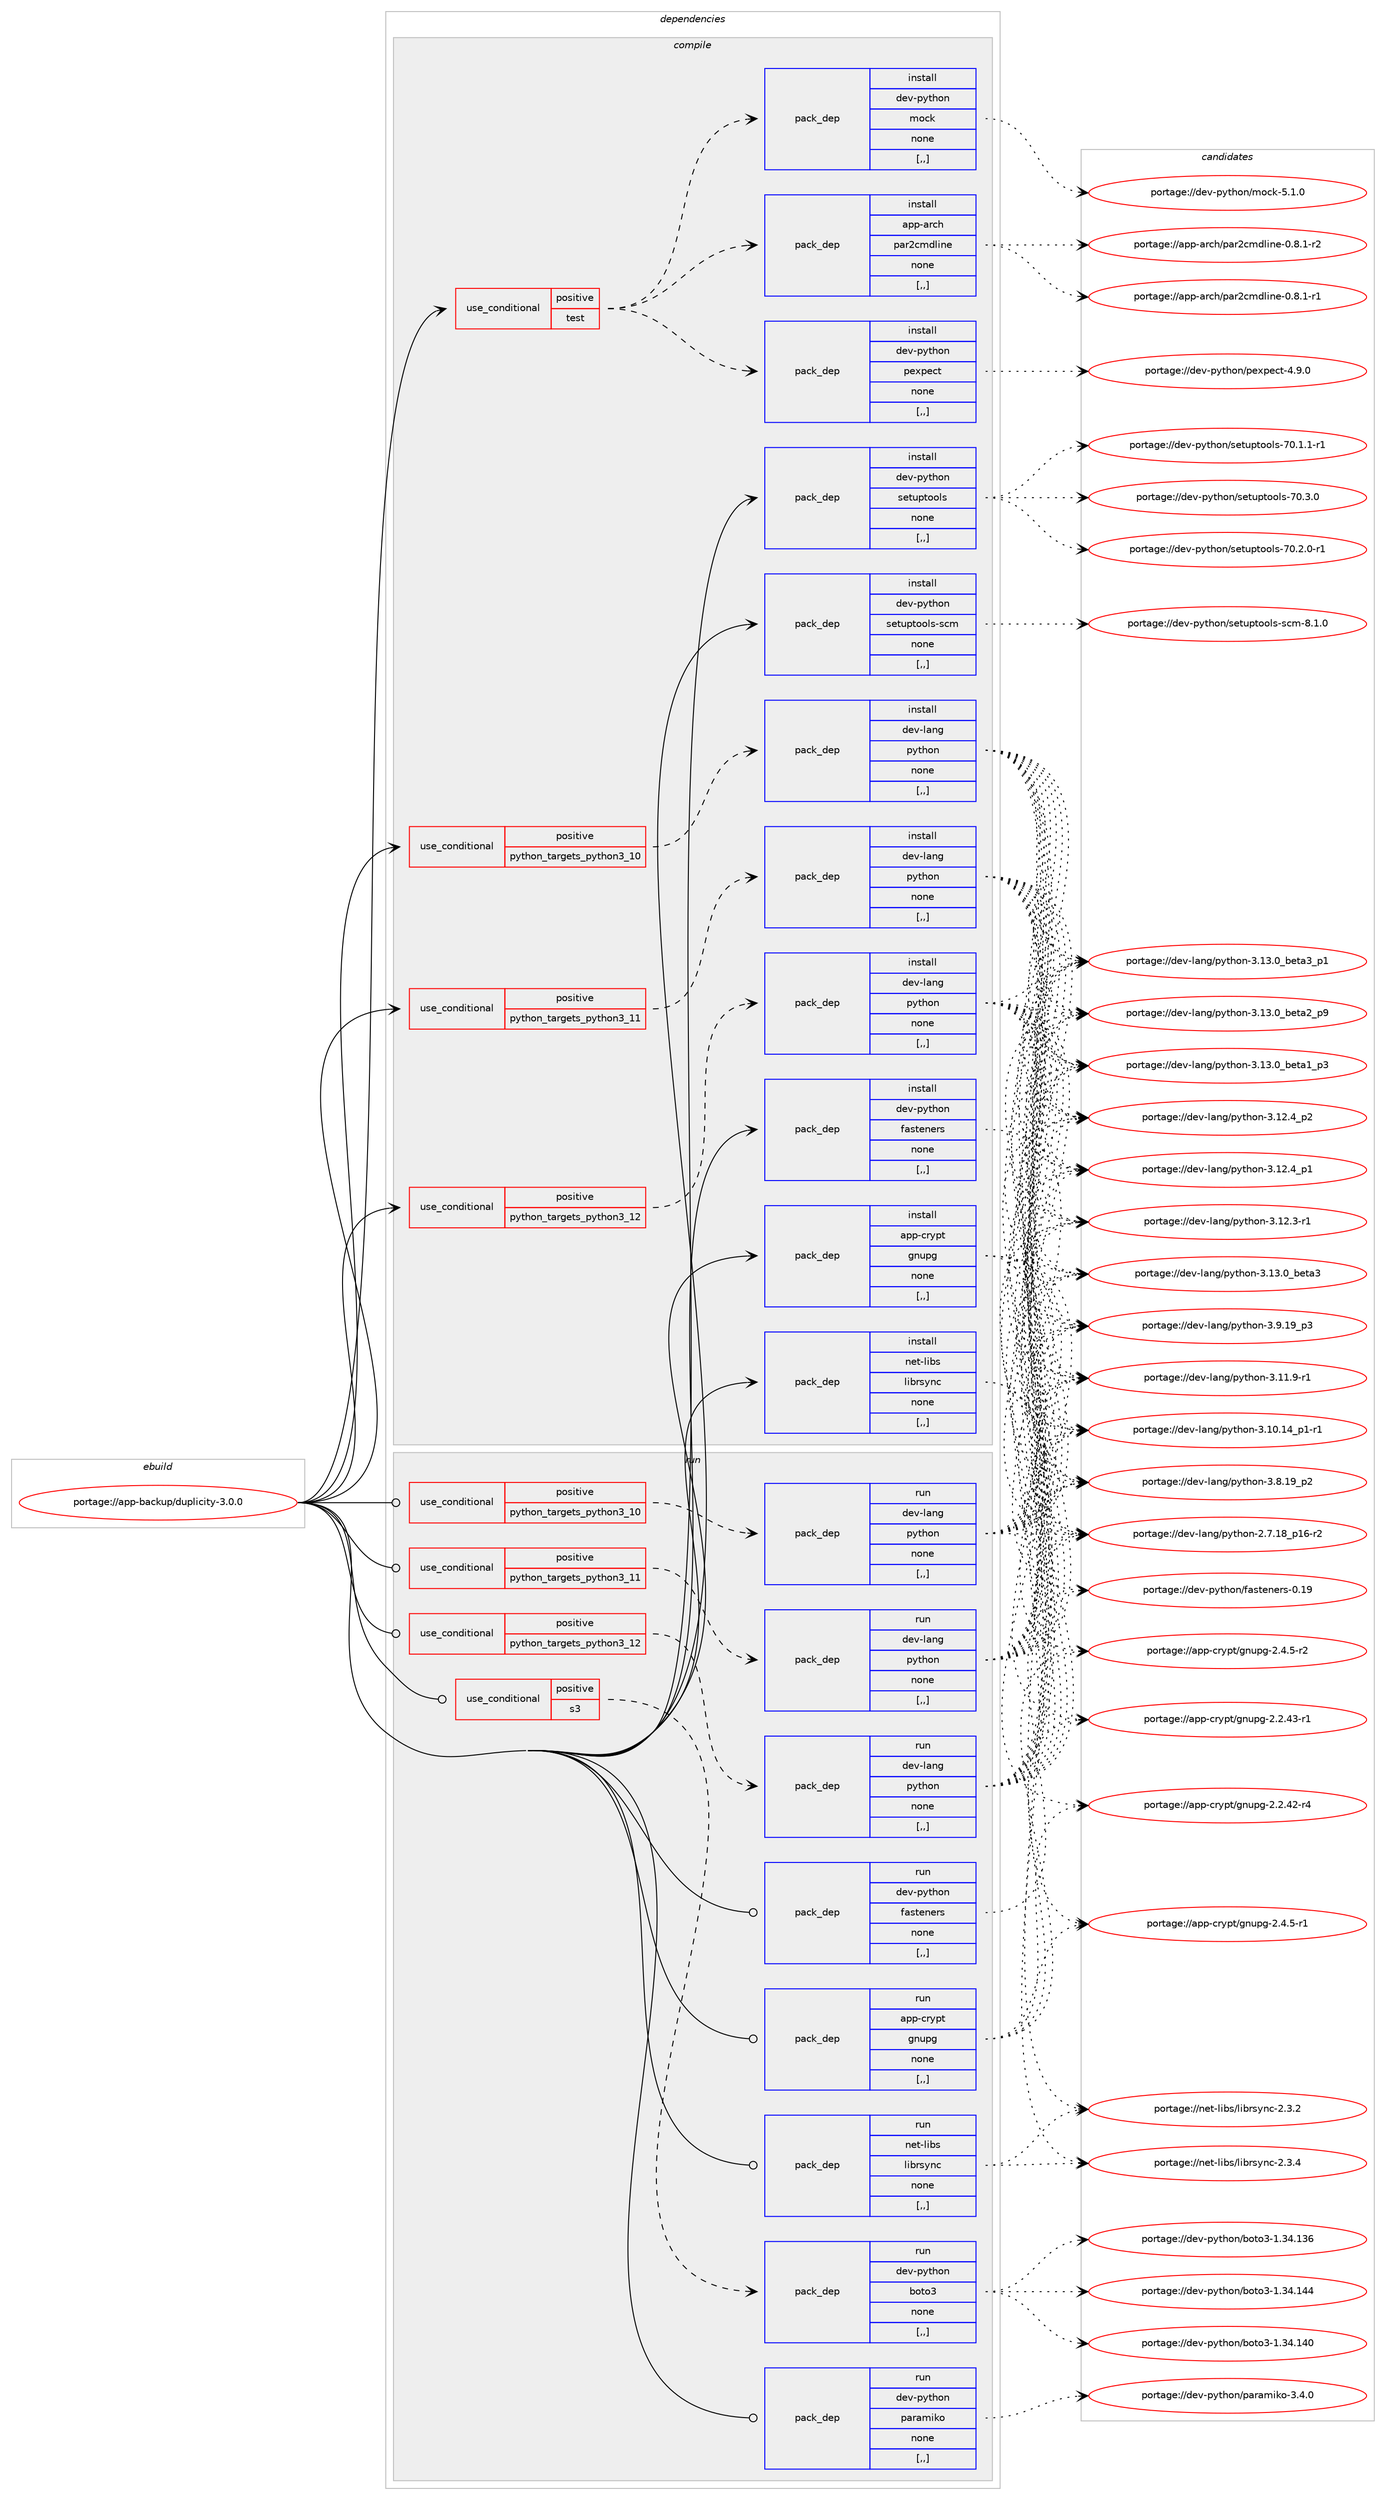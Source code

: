 digraph prolog {

# *************
# Graph options
# *************

newrank=true;
concentrate=true;
compound=true;
graph [rankdir=LR,fontname=Helvetica,fontsize=10,ranksep=1.5];#, ranksep=2.5, nodesep=0.2];
edge  [arrowhead=vee];
node  [fontname=Helvetica,fontsize=10];

# **********
# The ebuild
# **********

subgraph cluster_leftcol {
color=gray;
rank=same;
label=<<i>ebuild</i>>;
id [label="portage://app-backup/duplicity-3.0.0", color=red, width=4, href="../app-backup/duplicity-3.0.0.svg"];
}

# ****************
# The dependencies
# ****************

subgraph cluster_midcol {
color=gray;
label=<<i>dependencies</i>>;
subgraph cluster_compile {
fillcolor="#eeeeee";
style=filled;
label=<<i>compile</i>>;
subgraph cond2641 {
dependency9392 [label=<<TABLE BORDER="0" CELLBORDER="1" CELLSPACING="0" CELLPADDING="4"><TR><TD ROWSPAN="3" CELLPADDING="10">use_conditional</TD></TR><TR><TD>positive</TD></TR><TR><TD>python_targets_python3_10</TD></TR></TABLE>>, shape=none, color=red];
subgraph pack6709 {
dependency9393 [label=<<TABLE BORDER="0" CELLBORDER="1" CELLSPACING="0" CELLPADDING="4" WIDTH="220"><TR><TD ROWSPAN="6" CELLPADDING="30">pack_dep</TD></TR><TR><TD WIDTH="110">install</TD></TR><TR><TD>dev-lang</TD></TR><TR><TD>python</TD></TR><TR><TD>none</TD></TR><TR><TD>[,,]</TD></TR></TABLE>>, shape=none, color=blue];
}
dependency9392:e -> dependency9393:w [weight=20,style="dashed",arrowhead="vee"];
}
id:e -> dependency9392:w [weight=20,style="solid",arrowhead="vee"];
subgraph cond2642 {
dependency9394 [label=<<TABLE BORDER="0" CELLBORDER="1" CELLSPACING="0" CELLPADDING="4"><TR><TD ROWSPAN="3" CELLPADDING="10">use_conditional</TD></TR><TR><TD>positive</TD></TR><TR><TD>python_targets_python3_11</TD></TR></TABLE>>, shape=none, color=red];
subgraph pack6710 {
dependency9395 [label=<<TABLE BORDER="0" CELLBORDER="1" CELLSPACING="0" CELLPADDING="4" WIDTH="220"><TR><TD ROWSPAN="6" CELLPADDING="30">pack_dep</TD></TR><TR><TD WIDTH="110">install</TD></TR><TR><TD>dev-lang</TD></TR><TR><TD>python</TD></TR><TR><TD>none</TD></TR><TR><TD>[,,]</TD></TR></TABLE>>, shape=none, color=blue];
}
dependency9394:e -> dependency9395:w [weight=20,style="dashed",arrowhead="vee"];
}
id:e -> dependency9394:w [weight=20,style="solid",arrowhead="vee"];
subgraph cond2643 {
dependency9396 [label=<<TABLE BORDER="0" CELLBORDER="1" CELLSPACING="0" CELLPADDING="4"><TR><TD ROWSPAN="3" CELLPADDING="10">use_conditional</TD></TR><TR><TD>positive</TD></TR><TR><TD>python_targets_python3_12</TD></TR></TABLE>>, shape=none, color=red];
subgraph pack6711 {
dependency9397 [label=<<TABLE BORDER="0" CELLBORDER="1" CELLSPACING="0" CELLPADDING="4" WIDTH="220"><TR><TD ROWSPAN="6" CELLPADDING="30">pack_dep</TD></TR><TR><TD WIDTH="110">install</TD></TR><TR><TD>dev-lang</TD></TR><TR><TD>python</TD></TR><TR><TD>none</TD></TR><TR><TD>[,,]</TD></TR></TABLE>>, shape=none, color=blue];
}
dependency9396:e -> dependency9397:w [weight=20,style="dashed",arrowhead="vee"];
}
id:e -> dependency9396:w [weight=20,style="solid",arrowhead="vee"];
subgraph cond2644 {
dependency9398 [label=<<TABLE BORDER="0" CELLBORDER="1" CELLSPACING="0" CELLPADDING="4"><TR><TD ROWSPAN="3" CELLPADDING="10">use_conditional</TD></TR><TR><TD>positive</TD></TR><TR><TD>test</TD></TR></TABLE>>, shape=none, color=red];
subgraph pack6712 {
dependency9399 [label=<<TABLE BORDER="0" CELLBORDER="1" CELLSPACING="0" CELLPADDING="4" WIDTH="220"><TR><TD ROWSPAN="6" CELLPADDING="30">pack_dep</TD></TR><TR><TD WIDTH="110">install</TD></TR><TR><TD>app-arch</TD></TR><TR><TD>par2cmdline</TD></TR><TR><TD>none</TD></TR><TR><TD>[,,]</TD></TR></TABLE>>, shape=none, color=blue];
}
dependency9398:e -> dependency9399:w [weight=20,style="dashed",arrowhead="vee"];
subgraph pack6713 {
dependency9400 [label=<<TABLE BORDER="0" CELLBORDER="1" CELLSPACING="0" CELLPADDING="4" WIDTH="220"><TR><TD ROWSPAN="6" CELLPADDING="30">pack_dep</TD></TR><TR><TD WIDTH="110">install</TD></TR><TR><TD>dev-python</TD></TR><TR><TD>mock</TD></TR><TR><TD>none</TD></TR><TR><TD>[,,]</TD></TR></TABLE>>, shape=none, color=blue];
}
dependency9398:e -> dependency9400:w [weight=20,style="dashed",arrowhead="vee"];
subgraph pack6714 {
dependency9401 [label=<<TABLE BORDER="0" CELLBORDER="1" CELLSPACING="0" CELLPADDING="4" WIDTH="220"><TR><TD ROWSPAN="6" CELLPADDING="30">pack_dep</TD></TR><TR><TD WIDTH="110">install</TD></TR><TR><TD>dev-python</TD></TR><TR><TD>pexpect</TD></TR><TR><TD>none</TD></TR><TR><TD>[,,]</TD></TR></TABLE>>, shape=none, color=blue];
}
dependency9398:e -> dependency9401:w [weight=20,style="dashed",arrowhead="vee"];
}
id:e -> dependency9398:w [weight=20,style="solid",arrowhead="vee"];
subgraph pack6715 {
dependency9402 [label=<<TABLE BORDER="0" CELLBORDER="1" CELLSPACING="0" CELLPADDING="4" WIDTH="220"><TR><TD ROWSPAN="6" CELLPADDING="30">pack_dep</TD></TR><TR><TD WIDTH="110">install</TD></TR><TR><TD>app-crypt</TD></TR><TR><TD>gnupg</TD></TR><TR><TD>none</TD></TR><TR><TD>[,,]</TD></TR></TABLE>>, shape=none, color=blue];
}
id:e -> dependency9402:w [weight=20,style="solid",arrowhead="vee"];
subgraph pack6716 {
dependency9403 [label=<<TABLE BORDER="0" CELLBORDER="1" CELLSPACING="0" CELLPADDING="4" WIDTH="220"><TR><TD ROWSPAN="6" CELLPADDING="30">pack_dep</TD></TR><TR><TD WIDTH="110">install</TD></TR><TR><TD>dev-python</TD></TR><TR><TD>fasteners</TD></TR><TR><TD>none</TD></TR><TR><TD>[,,]</TD></TR></TABLE>>, shape=none, color=blue];
}
id:e -> dependency9403:w [weight=20,style="solid",arrowhead="vee"];
subgraph pack6717 {
dependency9404 [label=<<TABLE BORDER="0" CELLBORDER="1" CELLSPACING="0" CELLPADDING="4" WIDTH="220"><TR><TD ROWSPAN="6" CELLPADDING="30">pack_dep</TD></TR><TR><TD WIDTH="110">install</TD></TR><TR><TD>dev-python</TD></TR><TR><TD>setuptools</TD></TR><TR><TD>none</TD></TR><TR><TD>[,,]</TD></TR></TABLE>>, shape=none, color=blue];
}
id:e -> dependency9404:w [weight=20,style="solid",arrowhead="vee"];
subgraph pack6718 {
dependency9405 [label=<<TABLE BORDER="0" CELLBORDER="1" CELLSPACING="0" CELLPADDING="4" WIDTH="220"><TR><TD ROWSPAN="6" CELLPADDING="30">pack_dep</TD></TR><TR><TD WIDTH="110">install</TD></TR><TR><TD>dev-python</TD></TR><TR><TD>setuptools-scm</TD></TR><TR><TD>none</TD></TR><TR><TD>[,,]</TD></TR></TABLE>>, shape=none, color=blue];
}
id:e -> dependency9405:w [weight=20,style="solid",arrowhead="vee"];
subgraph pack6719 {
dependency9406 [label=<<TABLE BORDER="0" CELLBORDER="1" CELLSPACING="0" CELLPADDING="4" WIDTH="220"><TR><TD ROWSPAN="6" CELLPADDING="30">pack_dep</TD></TR><TR><TD WIDTH="110">install</TD></TR><TR><TD>net-libs</TD></TR><TR><TD>librsync</TD></TR><TR><TD>none</TD></TR><TR><TD>[,,]</TD></TR></TABLE>>, shape=none, color=blue];
}
id:e -> dependency9406:w [weight=20,style="solid",arrowhead="vee"];
}
subgraph cluster_compileandrun {
fillcolor="#eeeeee";
style=filled;
label=<<i>compile and run</i>>;
}
subgraph cluster_run {
fillcolor="#eeeeee";
style=filled;
label=<<i>run</i>>;
subgraph cond2645 {
dependency9407 [label=<<TABLE BORDER="0" CELLBORDER="1" CELLSPACING="0" CELLPADDING="4"><TR><TD ROWSPAN="3" CELLPADDING="10">use_conditional</TD></TR><TR><TD>positive</TD></TR><TR><TD>python_targets_python3_10</TD></TR></TABLE>>, shape=none, color=red];
subgraph pack6720 {
dependency9408 [label=<<TABLE BORDER="0" CELLBORDER="1" CELLSPACING="0" CELLPADDING="4" WIDTH="220"><TR><TD ROWSPAN="6" CELLPADDING="30">pack_dep</TD></TR><TR><TD WIDTH="110">run</TD></TR><TR><TD>dev-lang</TD></TR><TR><TD>python</TD></TR><TR><TD>none</TD></TR><TR><TD>[,,]</TD></TR></TABLE>>, shape=none, color=blue];
}
dependency9407:e -> dependency9408:w [weight=20,style="dashed",arrowhead="vee"];
}
id:e -> dependency9407:w [weight=20,style="solid",arrowhead="odot"];
subgraph cond2646 {
dependency9409 [label=<<TABLE BORDER="0" CELLBORDER="1" CELLSPACING="0" CELLPADDING="4"><TR><TD ROWSPAN="3" CELLPADDING="10">use_conditional</TD></TR><TR><TD>positive</TD></TR><TR><TD>python_targets_python3_11</TD></TR></TABLE>>, shape=none, color=red];
subgraph pack6721 {
dependency9410 [label=<<TABLE BORDER="0" CELLBORDER="1" CELLSPACING="0" CELLPADDING="4" WIDTH="220"><TR><TD ROWSPAN="6" CELLPADDING="30">pack_dep</TD></TR><TR><TD WIDTH="110">run</TD></TR><TR><TD>dev-lang</TD></TR><TR><TD>python</TD></TR><TR><TD>none</TD></TR><TR><TD>[,,]</TD></TR></TABLE>>, shape=none, color=blue];
}
dependency9409:e -> dependency9410:w [weight=20,style="dashed",arrowhead="vee"];
}
id:e -> dependency9409:w [weight=20,style="solid",arrowhead="odot"];
subgraph cond2647 {
dependency9411 [label=<<TABLE BORDER="0" CELLBORDER="1" CELLSPACING="0" CELLPADDING="4"><TR><TD ROWSPAN="3" CELLPADDING="10">use_conditional</TD></TR><TR><TD>positive</TD></TR><TR><TD>python_targets_python3_12</TD></TR></TABLE>>, shape=none, color=red];
subgraph pack6722 {
dependency9412 [label=<<TABLE BORDER="0" CELLBORDER="1" CELLSPACING="0" CELLPADDING="4" WIDTH="220"><TR><TD ROWSPAN="6" CELLPADDING="30">pack_dep</TD></TR><TR><TD WIDTH="110">run</TD></TR><TR><TD>dev-lang</TD></TR><TR><TD>python</TD></TR><TR><TD>none</TD></TR><TR><TD>[,,]</TD></TR></TABLE>>, shape=none, color=blue];
}
dependency9411:e -> dependency9412:w [weight=20,style="dashed",arrowhead="vee"];
}
id:e -> dependency9411:w [weight=20,style="solid",arrowhead="odot"];
subgraph cond2648 {
dependency9413 [label=<<TABLE BORDER="0" CELLBORDER="1" CELLSPACING="0" CELLPADDING="4"><TR><TD ROWSPAN="3" CELLPADDING="10">use_conditional</TD></TR><TR><TD>positive</TD></TR><TR><TD>s3</TD></TR></TABLE>>, shape=none, color=red];
subgraph pack6723 {
dependency9414 [label=<<TABLE BORDER="0" CELLBORDER="1" CELLSPACING="0" CELLPADDING="4" WIDTH="220"><TR><TD ROWSPAN="6" CELLPADDING="30">pack_dep</TD></TR><TR><TD WIDTH="110">run</TD></TR><TR><TD>dev-python</TD></TR><TR><TD>boto3</TD></TR><TR><TD>none</TD></TR><TR><TD>[,,]</TD></TR></TABLE>>, shape=none, color=blue];
}
dependency9413:e -> dependency9414:w [weight=20,style="dashed",arrowhead="vee"];
}
id:e -> dependency9413:w [weight=20,style="solid",arrowhead="odot"];
subgraph pack6724 {
dependency9415 [label=<<TABLE BORDER="0" CELLBORDER="1" CELLSPACING="0" CELLPADDING="4" WIDTH="220"><TR><TD ROWSPAN="6" CELLPADDING="30">pack_dep</TD></TR><TR><TD WIDTH="110">run</TD></TR><TR><TD>app-crypt</TD></TR><TR><TD>gnupg</TD></TR><TR><TD>none</TD></TR><TR><TD>[,,]</TD></TR></TABLE>>, shape=none, color=blue];
}
id:e -> dependency9415:w [weight=20,style="solid",arrowhead="odot"];
subgraph pack6725 {
dependency9416 [label=<<TABLE BORDER="0" CELLBORDER="1" CELLSPACING="0" CELLPADDING="4" WIDTH="220"><TR><TD ROWSPAN="6" CELLPADDING="30">pack_dep</TD></TR><TR><TD WIDTH="110">run</TD></TR><TR><TD>dev-python</TD></TR><TR><TD>fasteners</TD></TR><TR><TD>none</TD></TR><TR><TD>[,,]</TD></TR></TABLE>>, shape=none, color=blue];
}
id:e -> dependency9416:w [weight=20,style="solid",arrowhead="odot"];
subgraph pack6726 {
dependency9417 [label=<<TABLE BORDER="0" CELLBORDER="1" CELLSPACING="0" CELLPADDING="4" WIDTH="220"><TR><TD ROWSPAN="6" CELLPADDING="30">pack_dep</TD></TR><TR><TD WIDTH="110">run</TD></TR><TR><TD>dev-python</TD></TR><TR><TD>paramiko</TD></TR><TR><TD>none</TD></TR><TR><TD>[,,]</TD></TR></TABLE>>, shape=none, color=blue];
}
id:e -> dependency9417:w [weight=20,style="solid",arrowhead="odot"];
subgraph pack6727 {
dependency9418 [label=<<TABLE BORDER="0" CELLBORDER="1" CELLSPACING="0" CELLPADDING="4" WIDTH="220"><TR><TD ROWSPAN="6" CELLPADDING="30">pack_dep</TD></TR><TR><TD WIDTH="110">run</TD></TR><TR><TD>net-libs</TD></TR><TR><TD>librsync</TD></TR><TR><TD>none</TD></TR><TR><TD>[,,]</TD></TR></TABLE>>, shape=none, color=blue];
}
id:e -> dependency9418:w [weight=20,style="solid",arrowhead="odot"];
}
}

# **************
# The candidates
# **************

subgraph cluster_choices {
rank=same;
color=gray;
label=<<i>candidates</i>>;

subgraph choice6709 {
color=black;
nodesep=1;
choice10010111845108971101034711212111610411111045514649514648959810111697519511249 [label="portage://dev-lang/python-3.13.0_beta3_p1", color=red, width=4,href="../dev-lang/python-3.13.0_beta3_p1.svg"];
choice1001011184510897110103471121211161041111104551464951464895981011169751 [label="portage://dev-lang/python-3.13.0_beta3", color=red, width=4,href="../dev-lang/python-3.13.0_beta3.svg"];
choice10010111845108971101034711212111610411111045514649514648959810111697509511257 [label="portage://dev-lang/python-3.13.0_beta2_p9", color=red, width=4,href="../dev-lang/python-3.13.0_beta2_p9.svg"];
choice10010111845108971101034711212111610411111045514649514648959810111697499511251 [label="portage://dev-lang/python-3.13.0_beta1_p3", color=red, width=4,href="../dev-lang/python-3.13.0_beta1_p3.svg"];
choice100101118451089711010347112121116104111110455146495046529511250 [label="portage://dev-lang/python-3.12.4_p2", color=red, width=4,href="../dev-lang/python-3.12.4_p2.svg"];
choice100101118451089711010347112121116104111110455146495046529511249 [label="portage://dev-lang/python-3.12.4_p1", color=red, width=4,href="../dev-lang/python-3.12.4_p1.svg"];
choice100101118451089711010347112121116104111110455146495046514511449 [label="portage://dev-lang/python-3.12.3-r1", color=red, width=4,href="../dev-lang/python-3.12.3-r1.svg"];
choice100101118451089711010347112121116104111110455146494946574511449 [label="portage://dev-lang/python-3.11.9-r1", color=red, width=4,href="../dev-lang/python-3.11.9-r1.svg"];
choice100101118451089711010347112121116104111110455146494846495295112494511449 [label="portage://dev-lang/python-3.10.14_p1-r1", color=red, width=4,href="../dev-lang/python-3.10.14_p1-r1.svg"];
choice100101118451089711010347112121116104111110455146574649579511251 [label="portage://dev-lang/python-3.9.19_p3", color=red, width=4,href="../dev-lang/python-3.9.19_p3.svg"];
choice100101118451089711010347112121116104111110455146564649579511250 [label="portage://dev-lang/python-3.8.19_p2", color=red, width=4,href="../dev-lang/python-3.8.19_p2.svg"];
choice100101118451089711010347112121116104111110455046554649569511249544511450 [label="portage://dev-lang/python-2.7.18_p16-r2", color=red, width=4,href="../dev-lang/python-2.7.18_p16-r2.svg"];
dependency9393:e -> choice10010111845108971101034711212111610411111045514649514648959810111697519511249:w [style=dotted,weight="100"];
dependency9393:e -> choice1001011184510897110103471121211161041111104551464951464895981011169751:w [style=dotted,weight="100"];
dependency9393:e -> choice10010111845108971101034711212111610411111045514649514648959810111697509511257:w [style=dotted,weight="100"];
dependency9393:e -> choice10010111845108971101034711212111610411111045514649514648959810111697499511251:w [style=dotted,weight="100"];
dependency9393:e -> choice100101118451089711010347112121116104111110455146495046529511250:w [style=dotted,weight="100"];
dependency9393:e -> choice100101118451089711010347112121116104111110455146495046529511249:w [style=dotted,weight="100"];
dependency9393:e -> choice100101118451089711010347112121116104111110455146495046514511449:w [style=dotted,weight="100"];
dependency9393:e -> choice100101118451089711010347112121116104111110455146494946574511449:w [style=dotted,weight="100"];
dependency9393:e -> choice100101118451089711010347112121116104111110455146494846495295112494511449:w [style=dotted,weight="100"];
dependency9393:e -> choice100101118451089711010347112121116104111110455146574649579511251:w [style=dotted,weight="100"];
dependency9393:e -> choice100101118451089711010347112121116104111110455146564649579511250:w [style=dotted,weight="100"];
dependency9393:e -> choice100101118451089711010347112121116104111110455046554649569511249544511450:w [style=dotted,weight="100"];
}
subgraph choice6710 {
color=black;
nodesep=1;
choice10010111845108971101034711212111610411111045514649514648959810111697519511249 [label="portage://dev-lang/python-3.13.0_beta3_p1", color=red, width=4,href="../dev-lang/python-3.13.0_beta3_p1.svg"];
choice1001011184510897110103471121211161041111104551464951464895981011169751 [label="portage://dev-lang/python-3.13.0_beta3", color=red, width=4,href="../dev-lang/python-3.13.0_beta3.svg"];
choice10010111845108971101034711212111610411111045514649514648959810111697509511257 [label="portage://dev-lang/python-3.13.0_beta2_p9", color=red, width=4,href="../dev-lang/python-3.13.0_beta2_p9.svg"];
choice10010111845108971101034711212111610411111045514649514648959810111697499511251 [label="portage://dev-lang/python-3.13.0_beta1_p3", color=red, width=4,href="../dev-lang/python-3.13.0_beta1_p3.svg"];
choice100101118451089711010347112121116104111110455146495046529511250 [label="portage://dev-lang/python-3.12.4_p2", color=red, width=4,href="../dev-lang/python-3.12.4_p2.svg"];
choice100101118451089711010347112121116104111110455146495046529511249 [label="portage://dev-lang/python-3.12.4_p1", color=red, width=4,href="../dev-lang/python-3.12.4_p1.svg"];
choice100101118451089711010347112121116104111110455146495046514511449 [label="portage://dev-lang/python-3.12.3-r1", color=red, width=4,href="../dev-lang/python-3.12.3-r1.svg"];
choice100101118451089711010347112121116104111110455146494946574511449 [label="portage://dev-lang/python-3.11.9-r1", color=red, width=4,href="../dev-lang/python-3.11.9-r1.svg"];
choice100101118451089711010347112121116104111110455146494846495295112494511449 [label="portage://dev-lang/python-3.10.14_p1-r1", color=red, width=4,href="../dev-lang/python-3.10.14_p1-r1.svg"];
choice100101118451089711010347112121116104111110455146574649579511251 [label="portage://dev-lang/python-3.9.19_p3", color=red, width=4,href="../dev-lang/python-3.9.19_p3.svg"];
choice100101118451089711010347112121116104111110455146564649579511250 [label="portage://dev-lang/python-3.8.19_p2", color=red, width=4,href="../dev-lang/python-3.8.19_p2.svg"];
choice100101118451089711010347112121116104111110455046554649569511249544511450 [label="portage://dev-lang/python-2.7.18_p16-r2", color=red, width=4,href="../dev-lang/python-2.7.18_p16-r2.svg"];
dependency9395:e -> choice10010111845108971101034711212111610411111045514649514648959810111697519511249:w [style=dotted,weight="100"];
dependency9395:e -> choice1001011184510897110103471121211161041111104551464951464895981011169751:w [style=dotted,weight="100"];
dependency9395:e -> choice10010111845108971101034711212111610411111045514649514648959810111697509511257:w [style=dotted,weight="100"];
dependency9395:e -> choice10010111845108971101034711212111610411111045514649514648959810111697499511251:w [style=dotted,weight="100"];
dependency9395:e -> choice100101118451089711010347112121116104111110455146495046529511250:w [style=dotted,weight="100"];
dependency9395:e -> choice100101118451089711010347112121116104111110455146495046529511249:w [style=dotted,weight="100"];
dependency9395:e -> choice100101118451089711010347112121116104111110455146495046514511449:w [style=dotted,weight="100"];
dependency9395:e -> choice100101118451089711010347112121116104111110455146494946574511449:w [style=dotted,weight="100"];
dependency9395:e -> choice100101118451089711010347112121116104111110455146494846495295112494511449:w [style=dotted,weight="100"];
dependency9395:e -> choice100101118451089711010347112121116104111110455146574649579511251:w [style=dotted,weight="100"];
dependency9395:e -> choice100101118451089711010347112121116104111110455146564649579511250:w [style=dotted,weight="100"];
dependency9395:e -> choice100101118451089711010347112121116104111110455046554649569511249544511450:w [style=dotted,weight="100"];
}
subgraph choice6711 {
color=black;
nodesep=1;
choice10010111845108971101034711212111610411111045514649514648959810111697519511249 [label="portage://dev-lang/python-3.13.0_beta3_p1", color=red, width=4,href="../dev-lang/python-3.13.0_beta3_p1.svg"];
choice1001011184510897110103471121211161041111104551464951464895981011169751 [label="portage://dev-lang/python-3.13.0_beta3", color=red, width=4,href="../dev-lang/python-3.13.0_beta3.svg"];
choice10010111845108971101034711212111610411111045514649514648959810111697509511257 [label="portage://dev-lang/python-3.13.0_beta2_p9", color=red, width=4,href="../dev-lang/python-3.13.0_beta2_p9.svg"];
choice10010111845108971101034711212111610411111045514649514648959810111697499511251 [label="portage://dev-lang/python-3.13.0_beta1_p3", color=red, width=4,href="../dev-lang/python-3.13.0_beta1_p3.svg"];
choice100101118451089711010347112121116104111110455146495046529511250 [label="portage://dev-lang/python-3.12.4_p2", color=red, width=4,href="../dev-lang/python-3.12.4_p2.svg"];
choice100101118451089711010347112121116104111110455146495046529511249 [label="portage://dev-lang/python-3.12.4_p1", color=red, width=4,href="../dev-lang/python-3.12.4_p1.svg"];
choice100101118451089711010347112121116104111110455146495046514511449 [label="portage://dev-lang/python-3.12.3-r1", color=red, width=4,href="../dev-lang/python-3.12.3-r1.svg"];
choice100101118451089711010347112121116104111110455146494946574511449 [label="portage://dev-lang/python-3.11.9-r1", color=red, width=4,href="../dev-lang/python-3.11.9-r1.svg"];
choice100101118451089711010347112121116104111110455146494846495295112494511449 [label="portage://dev-lang/python-3.10.14_p1-r1", color=red, width=4,href="../dev-lang/python-3.10.14_p1-r1.svg"];
choice100101118451089711010347112121116104111110455146574649579511251 [label="portage://dev-lang/python-3.9.19_p3", color=red, width=4,href="../dev-lang/python-3.9.19_p3.svg"];
choice100101118451089711010347112121116104111110455146564649579511250 [label="portage://dev-lang/python-3.8.19_p2", color=red, width=4,href="../dev-lang/python-3.8.19_p2.svg"];
choice100101118451089711010347112121116104111110455046554649569511249544511450 [label="portage://dev-lang/python-2.7.18_p16-r2", color=red, width=4,href="../dev-lang/python-2.7.18_p16-r2.svg"];
dependency9397:e -> choice10010111845108971101034711212111610411111045514649514648959810111697519511249:w [style=dotted,weight="100"];
dependency9397:e -> choice1001011184510897110103471121211161041111104551464951464895981011169751:w [style=dotted,weight="100"];
dependency9397:e -> choice10010111845108971101034711212111610411111045514649514648959810111697509511257:w [style=dotted,weight="100"];
dependency9397:e -> choice10010111845108971101034711212111610411111045514649514648959810111697499511251:w [style=dotted,weight="100"];
dependency9397:e -> choice100101118451089711010347112121116104111110455146495046529511250:w [style=dotted,weight="100"];
dependency9397:e -> choice100101118451089711010347112121116104111110455146495046529511249:w [style=dotted,weight="100"];
dependency9397:e -> choice100101118451089711010347112121116104111110455146495046514511449:w [style=dotted,weight="100"];
dependency9397:e -> choice100101118451089711010347112121116104111110455146494946574511449:w [style=dotted,weight="100"];
dependency9397:e -> choice100101118451089711010347112121116104111110455146494846495295112494511449:w [style=dotted,weight="100"];
dependency9397:e -> choice100101118451089711010347112121116104111110455146574649579511251:w [style=dotted,weight="100"];
dependency9397:e -> choice100101118451089711010347112121116104111110455146564649579511250:w [style=dotted,weight="100"];
dependency9397:e -> choice100101118451089711010347112121116104111110455046554649569511249544511450:w [style=dotted,weight="100"];
}
subgraph choice6712 {
color=black;
nodesep=1;
choice97112112459711499104471129711450991091001081051101014548465646494511450 [label="portage://app-arch/par2cmdline-0.8.1-r2", color=red, width=4,href="../app-arch/par2cmdline-0.8.1-r2.svg"];
choice97112112459711499104471129711450991091001081051101014548465646494511449 [label="portage://app-arch/par2cmdline-0.8.1-r1", color=red, width=4,href="../app-arch/par2cmdline-0.8.1-r1.svg"];
dependency9399:e -> choice97112112459711499104471129711450991091001081051101014548465646494511450:w [style=dotted,weight="100"];
dependency9399:e -> choice97112112459711499104471129711450991091001081051101014548465646494511449:w [style=dotted,weight="100"];
}
subgraph choice6713 {
color=black;
nodesep=1;
choice100101118451121211161041111104710911199107455346494648 [label="portage://dev-python/mock-5.1.0", color=red, width=4,href="../dev-python/mock-5.1.0.svg"];
dependency9400:e -> choice100101118451121211161041111104710911199107455346494648:w [style=dotted,weight="100"];
}
subgraph choice6714 {
color=black;
nodesep=1;
choice100101118451121211161041111104711210112011210199116455246574648 [label="portage://dev-python/pexpect-4.9.0", color=red, width=4,href="../dev-python/pexpect-4.9.0.svg"];
dependency9401:e -> choice100101118451121211161041111104711210112011210199116455246574648:w [style=dotted,weight="100"];
}
subgraph choice6715 {
color=black;
nodesep=1;
choice971121124599114121112116471031101171121034550465246534511450 [label="portage://app-crypt/gnupg-2.4.5-r2", color=red, width=4,href="../app-crypt/gnupg-2.4.5-r2.svg"];
choice971121124599114121112116471031101171121034550465246534511449 [label="portage://app-crypt/gnupg-2.4.5-r1", color=red, width=4,href="../app-crypt/gnupg-2.4.5-r1.svg"];
choice97112112459911412111211647103110117112103455046504652514511449 [label="portage://app-crypt/gnupg-2.2.43-r1", color=red, width=4,href="../app-crypt/gnupg-2.2.43-r1.svg"];
choice97112112459911412111211647103110117112103455046504652504511452 [label="portage://app-crypt/gnupg-2.2.42-r4", color=red, width=4,href="../app-crypt/gnupg-2.2.42-r4.svg"];
dependency9402:e -> choice971121124599114121112116471031101171121034550465246534511450:w [style=dotted,weight="100"];
dependency9402:e -> choice971121124599114121112116471031101171121034550465246534511449:w [style=dotted,weight="100"];
dependency9402:e -> choice97112112459911412111211647103110117112103455046504652514511449:w [style=dotted,weight="100"];
dependency9402:e -> choice97112112459911412111211647103110117112103455046504652504511452:w [style=dotted,weight="100"];
}
subgraph choice6716 {
color=black;
nodesep=1;
choice1001011184511212111610411111047102971151161011101011141154548464957 [label="portage://dev-python/fasteners-0.19", color=red, width=4,href="../dev-python/fasteners-0.19.svg"];
dependency9403:e -> choice1001011184511212111610411111047102971151161011101011141154548464957:w [style=dotted,weight="100"];
}
subgraph choice6717 {
color=black;
nodesep=1;
choice100101118451121211161041111104711510111611711211611111110811545554846514648 [label="portage://dev-python/setuptools-70.3.0", color=red, width=4,href="../dev-python/setuptools-70.3.0.svg"];
choice1001011184511212111610411111047115101116117112116111111108115455548465046484511449 [label="portage://dev-python/setuptools-70.2.0-r1", color=red, width=4,href="../dev-python/setuptools-70.2.0-r1.svg"];
choice1001011184511212111610411111047115101116117112116111111108115455548464946494511449 [label="portage://dev-python/setuptools-70.1.1-r1", color=red, width=4,href="../dev-python/setuptools-70.1.1-r1.svg"];
dependency9404:e -> choice100101118451121211161041111104711510111611711211611111110811545554846514648:w [style=dotted,weight="100"];
dependency9404:e -> choice1001011184511212111610411111047115101116117112116111111108115455548465046484511449:w [style=dotted,weight="100"];
dependency9404:e -> choice1001011184511212111610411111047115101116117112116111111108115455548464946494511449:w [style=dotted,weight="100"];
}
subgraph choice6718 {
color=black;
nodesep=1;
choice10010111845112121116104111110471151011161171121161111111081154511599109455646494648 [label="portage://dev-python/setuptools-scm-8.1.0", color=red, width=4,href="../dev-python/setuptools-scm-8.1.0.svg"];
dependency9405:e -> choice10010111845112121116104111110471151011161171121161111111081154511599109455646494648:w [style=dotted,weight="100"];
}
subgraph choice6719 {
color=black;
nodesep=1;
choice1101011164510810598115471081059811411512111099455046514652 [label="portage://net-libs/librsync-2.3.4", color=red, width=4,href="../net-libs/librsync-2.3.4.svg"];
choice1101011164510810598115471081059811411512111099455046514650 [label="portage://net-libs/librsync-2.3.2", color=red, width=4,href="../net-libs/librsync-2.3.2.svg"];
dependency9406:e -> choice1101011164510810598115471081059811411512111099455046514652:w [style=dotted,weight="100"];
dependency9406:e -> choice1101011164510810598115471081059811411512111099455046514650:w [style=dotted,weight="100"];
}
subgraph choice6720 {
color=black;
nodesep=1;
choice10010111845108971101034711212111610411111045514649514648959810111697519511249 [label="portage://dev-lang/python-3.13.0_beta3_p1", color=red, width=4,href="../dev-lang/python-3.13.0_beta3_p1.svg"];
choice1001011184510897110103471121211161041111104551464951464895981011169751 [label="portage://dev-lang/python-3.13.0_beta3", color=red, width=4,href="../dev-lang/python-3.13.0_beta3.svg"];
choice10010111845108971101034711212111610411111045514649514648959810111697509511257 [label="portage://dev-lang/python-3.13.0_beta2_p9", color=red, width=4,href="../dev-lang/python-3.13.0_beta2_p9.svg"];
choice10010111845108971101034711212111610411111045514649514648959810111697499511251 [label="portage://dev-lang/python-3.13.0_beta1_p3", color=red, width=4,href="../dev-lang/python-3.13.0_beta1_p3.svg"];
choice100101118451089711010347112121116104111110455146495046529511250 [label="portage://dev-lang/python-3.12.4_p2", color=red, width=4,href="../dev-lang/python-3.12.4_p2.svg"];
choice100101118451089711010347112121116104111110455146495046529511249 [label="portage://dev-lang/python-3.12.4_p1", color=red, width=4,href="../dev-lang/python-3.12.4_p1.svg"];
choice100101118451089711010347112121116104111110455146495046514511449 [label="portage://dev-lang/python-3.12.3-r1", color=red, width=4,href="../dev-lang/python-3.12.3-r1.svg"];
choice100101118451089711010347112121116104111110455146494946574511449 [label="portage://dev-lang/python-3.11.9-r1", color=red, width=4,href="../dev-lang/python-3.11.9-r1.svg"];
choice100101118451089711010347112121116104111110455146494846495295112494511449 [label="portage://dev-lang/python-3.10.14_p1-r1", color=red, width=4,href="../dev-lang/python-3.10.14_p1-r1.svg"];
choice100101118451089711010347112121116104111110455146574649579511251 [label="portage://dev-lang/python-3.9.19_p3", color=red, width=4,href="../dev-lang/python-3.9.19_p3.svg"];
choice100101118451089711010347112121116104111110455146564649579511250 [label="portage://dev-lang/python-3.8.19_p2", color=red, width=4,href="../dev-lang/python-3.8.19_p2.svg"];
choice100101118451089711010347112121116104111110455046554649569511249544511450 [label="portage://dev-lang/python-2.7.18_p16-r2", color=red, width=4,href="../dev-lang/python-2.7.18_p16-r2.svg"];
dependency9408:e -> choice10010111845108971101034711212111610411111045514649514648959810111697519511249:w [style=dotted,weight="100"];
dependency9408:e -> choice1001011184510897110103471121211161041111104551464951464895981011169751:w [style=dotted,weight="100"];
dependency9408:e -> choice10010111845108971101034711212111610411111045514649514648959810111697509511257:w [style=dotted,weight="100"];
dependency9408:e -> choice10010111845108971101034711212111610411111045514649514648959810111697499511251:w [style=dotted,weight="100"];
dependency9408:e -> choice100101118451089711010347112121116104111110455146495046529511250:w [style=dotted,weight="100"];
dependency9408:e -> choice100101118451089711010347112121116104111110455146495046529511249:w [style=dotted,weight="100"];
dependency9408:e -> choice100101118451089711010347112121116104111110455146495046514511449:w [style=dotted,weight="100"];
dependency9408:e -> choice100101118451089711010347112121116104111110455146494946574511449:w [style=dotted,weight="100"];
dependency9408:e -> choice100101118451089711010347112121116104111110455146494846495295112494511449:w [style=dotted,weight="100"];
dependency9408:e -> choice100101118451089711010347112121116104111110455146574649579511251:w [style=dotted,weight="100"];
dependency9408:e -> choice100101118451089711010347112121116104111110455146564649579511250:w [style=dotted,weight="100"];
dependency9408:e -> choice100101118451089711010347112121116104111110455046554649569511249544511450:w [style=dotted,weight="100"];
}
subgraph choice6721 {
color=black;
nodesep=1;
choice10010111845108971101034711212111610411111045514649514648959810111697519511249 [label="portage://dev-lang/python-3.13.0_beta3_p1", color=red, width=4,href="../dev-lang/python-3.13.0_beta3_p1.svg"];
choice1001011184510897110103471121211161041111104551464951464895981011169751 [label="portage://dev-lang/python-3.13.0_beta3", color=red, width=4,href="../dev-lang/python-3.13.0_beta3.svg"];
choice10010111845108971101034711212111610411111045514649514648959810111697509511257 [label="portage://dev-lang/python-3.13.0_beta2_p9", color=red, width=4,href="../dev-lang/python-3.13.0_beta2_p9.svg"];
choice10010111845108971101034711212111610411111045514649514648959810111697499511251 [label="portage://dev-lang/python-3.13.0_beta1_p3", color=red, width=4,href="../dev-lang/python-3.13.0_beta1_p3.svg"];
choice100101118451089711010347112121116104111110455146495046529511250 [label="portage://dev-lang/python-3.12.4_p2", color=red, width=4,href="../dev-lang/python-3.12.4_p2.svg"];
choice100101118451089711010347112121116104111110455146495046529511249 [label="portage://dev-lang/python-3.12.4_p1", color=red, width=4,href="../dev-lang/python-3.12.4_p1.svg"];
choice100101118451089711010347112121116104111110455146495046514511449 [label="portage://dev-lang/python-3.12.3-r1", color=red, width=4,href="../dev-lang/python-3.12.3-r1.svg"];
choice100101118451089711010347112121116104111110455146494946574511449 [label="portage://dev-lang/python-3.11.9-r1", color=red, width=4,href="../dev-lang/python-3.11.9-r1.svg"];
choice100101118451089711010347112121116104111110455146494846495295112494511449 [label="portage://dev-lang/python-3.10.14_p1-r1", color=red, width=4,href="../dev-lang/python-3.10.14_p1-r1.svg"];
choice100101118451089711010347112121116104111110455146574649579511251 [label="portage://dev-lang/python-3.9.19_p3", color=red, width=4,href="../dev-lang/python-3.9.19_p3.svg"];
choice100101118451089711010347112121116104111110455146564649579511250 [label="portage://dev-lang/python-3.8.19_p2", color=red, width=4,href="../dev-lang/python-3.8.19_p2.svg"];
choice100101118451089711010347112121116104111110455046554649569511249544511450 [label="portage://dev-lang/python-2.7.18_p16-r2", color=red, width=4,href="../dev-lang/python-2.7.18_p16-r2.svg"];
dependency9410:e -> choice10010111845108971101034711212111610411111045514649514648959810111697519511249:w [style=dotted,weight="100"];
dependency9410:e -> choice1001011184510897110103471121211161041111104551464951464895981011169751:w [style=dotted,weight="100"];
dependency9410:e -> choice10010111845108971101034711212111610411111045514649514648959810111697509511257:w [style=dotted,weight="100"];
dependency9410:e -> choice10010111845108971101034711212111610411111045514649514648959810111697499511251:w [style=dotted,weight="100"];
dependency9410:e -> choice100101118451089711010347112121116104111110455146495046529511250:w [style=dotted,weight="100"];
dependency9410:e -> choice100101118451089711010347112121116104111110455146495046529511249:w [style=dotted,weight="100"];
dependency9410:e -> choice100101118451089711010347112121116104111110455146495046514511449:w [style=dotted,weight="100"];
dependency9410:e -> choice100101118451089711010347112121116104111110455146494946574511449:w [style=dotted,weight="100"];
dependency9410:e -> choice100101118451089711010347112121116104111110455146494846495295112494511449:w [style=dotted,weight="100"];
dependency9410:e -> choice100101118451089711010347112121116104111110455146574649579511251:w [style=dotted,weight="100"];
dependency9410:e -> choice100101118451089711010347112121116104111110455146564649579511250:w [style=dotted,weight="100"];
dependency9410:e -> choice100101118451089711010347112121116104111110455046554649569511249544511450:w [style=dotted,weight="100"];
}
subgraph choice6722 {
color=black;
nodesep=1;
choice10010111845108971101034711212111610411111045514649514648959810111697519511249 [label="portage://dev-lang/python-3.13.0_beta3_p1", color=red, width=4,href="../dev-lang/python-3.13.0_beta3_p1.svg"];
choice1001011184510897110103471121211161041111104551464951464895981011169751 [label="portage://dev-lang/python-3.13.0_beta3", color=red, width=4,href="../dev-lang/python-3.13.0_beta3.svg"];
choice10010111845108971101034711212111610411111045514649514648959810111697509511257 [label="portage://dev-lang/python-3.13.0_beta2_p9", color=red, width=4,href="../dev-lang/python-3.13.0_beta2_p9.svg"];
choice10010111845108971101034711212111610411111045514649514648959810111697499511251 [label="portage://dev-lang/python-3.13.0_beta1_p3", color=red, width=4,href="../dev-lang/python-3.13.0_beta1_p3.svg"];
choice100101118451089711010347112121116104111110455146495046529511250 [label="portage://dev-lang/python-3.12.4_p2", color=red, width=4,href="../dev-lang/python-3.12.4_p2.svg"];
choice100101118451089711010347112121116104111110455146495046529511249 [label="portage://dev-lang/python-3.12.4_p1", color=red, width=4,href="../dev-lang/python-3.12.4_p1.svg"];
choice100101118451089711010347112121116104111110455146495046514511449 [label="portage://dev-lang/python-3.12.3-r1", color=red, width=4,href="../dev-lang/python-3.12.3-r1.svg"];
choice100101118451089711010347112121116104111110455146494946574511449 [label="portage://dev-lang/python-3.11.9-r1", color=red, width=4,href="../dev-lang/python-3.11.9-r1.svg"];
choice100101118451089711010347112121116104111110455146494846495295112494511449 [label="portage://dev-lang/python-3.10.14_p1-r1", color=red, width=4,href="../dev-lang/python-3.10.14_p1-r1.svg"];
choice100101118451089711010347112121116104111110455146574649579511251 [label="portage://dev-lang/python-3.9.19_p3", color=red, width=4,href="../dev-lang/python-3.9.19_p3.svg"];
choice100101118451089711010347112121116104111110455146564649579511250 [label="portage://dev-lang/python-3.8.19_p2", color=red, width=4,href="../dev-lang/python-3.8.19_p2.svg"];
choice100101118451089711010347112121116104111110455046554649569511249544511450 [label="portage://dev-lang/python-2.7.18_p16-r2", color=red, width=4,href="../dev-lang/python-2.7.18_p16-r2.svg"];
dependency9412:e -> choice10010111845108971101034711212111610411111045514649514648959810111697519511249:w [style=dotted,weight="100"];
dependency9412:e -> choice1001011184510897110103471121211161041111104551464951464895981011169751:w [style=dotted,weight="100"];
dependency9412:e -> choice10010111845108971101034711212111610411111045514649514648959810111697509511257:w [style=dotted,weight="100"];
dependency9412:e -> choice10010111845108971101034711212111610411111045514649514648959810111697499511251:w [style=dotted,weight="100"];
dependency9412:e -> choice100101118451089711010347112121116104111110455146495046529511250:w [style=dotted,weight="100"];
dependency9412:e -> choice100101118451089711010347112121116104111110455146495046529511249:w [style=dotted,weight="100"];
dependency9412:e -> choice100101118451089711010347112121116104111110455146495046514511449:w [style=dotted,weight="100"];
dependency9412:e -> choice100101118451089711010347112121116104111110455146494946574511449:w [style=dotted,weight="100"];
dependency9412:e -> choice100101118451089711010347112121116104111110455146494846495295112494511449:w [style=dotted,weight="100"];
dependency9412:e -> choice100101118451089711010347112121116104111110455146574649579511251:w [style=dotted,weight="100"];
dependency9412:e -> choice100101118451089711010347112121116104111110455146564649579511250:w [style=dotted,weight="100"];
dependency9412:e -> choice100101118451089711010347112121116104111110455046554649569511249544511450:w [style=dotted,weight="100"];
}
subgraph choice6723 {
color=black;
nodesep=1;
choice10010111845112121116104111110479811111611151454946515246495252 [label="portage://dev-python/boto3-1.34.144", color=red, width=4,href="../dev-python/boto3-1.34.144.svg"];
choice10010111845112121116104111110479811111611151454946515246495248 [label="portage://dev-python/boto3-1.34.140", color=red, width=4,href="../dev-python/boto3-1.34.140.svg"];
choice10010111845112121116104111110479811111611151454946515246495154 [label="portage://dev-python/boto3-1.34.136", color=red, width=4,href="../dev-python/boto3-1.34.136.svg"];
dependency9414:e -> choice10010111845112121116104111110479811111611151454946515246495252:w [style=dotted,weight="100"];
dependency9414:e -> choice10010111845112121116104111110479811111611151454946515246495248:w [style=dotted,weight="100"];
dependency9414:e -> choice10010111845112121116104111110479811111611151454946515246495154:w [style=dotted,weight="100"];
}
subgraph choice6724 {
color=black;
nodesep=1;
choice971121124599114121112116471031101171121034550465246534511450 [label="portage://app-crypt/gnupg-2.4.5-r2", color=red, width=4,href="../app-crypt/gnupg-2.4.5-r2.svg"];
choice971121124599114121112116471031101171121034550465246534511449 [label="portage://app-crypt/gnupg-2.4.5-r1", color=red, width=4,href="../app-crypt/gnupg-2.4.5-r1.svg"];
choice97112112459911412111211647103110117112103455046504652514511449 [label="portage://app-crypt/gnupg-2.2.43-r1", color=red, width=4,href="../app-crypt/gnupg-2.2.43-r1.svg"];
choice97112112459911412111211647103110117112103455046504652504511452 [label="portage://app-crypt/gnupg-2.2.42-r4", color=red, width=4,href="../app-crypt/gnupg-2.2.42-r4.svg"];
dependency9415:e -> choice971121124599114121112116471031101171121034550465246534511450:w [style=dotted,weight="100"];
dependency9415:e -> choice971121124599114121112116471031101171121034550465246534511449:w [style=dotted,weight="100"];
dependency9415:e -> choice97112112459911412111211647103110117112103455046504652514511449:w [style=dotted,weight="100"];
dependency9415:e -> choice97112112459911412111211647103110117112103455046504652504511452:w [style=dotted,weight="100"];
}
subgraph choice6725 {
color=black;
nodesep=1;
choice1001011184511212111610411111047102971151161011101011141154548464957 [label="portage://dev-python/fasteners-0.19", color=red, width=4,href="../dev-python/fasteners-0.19.svg"];
dependency9416:e -> choice1001011184511212111610411111047102971151161011101011141154548464957:w [style=dotted,weight="100"];
}
subgraph choice6726 {
color=black;
nodesep=1;
choice10010111845112121116104111110471129711497109105107111455146524648 [label="portage://dev-python/paramiko-3.4.0", color=red, width=4,href="../dev-python/paramiko-3.4.0.svg"];
dependency9417:e -> choice10010111845112121116104111110471129711497109105107111455146524648:w [style=dotted,weight="100"];
}
subgraph choice6727 {
color=black;
nodesep=1;
choice1101011164510810598115471081059811411512111099455046514652 [label="portage://net-libs/librsync-2.3.4", color=red, width=4,href="../net-libs/librsync-2.3.4.svg"];
choice1101011164510810598115471081059811411512111099455046514650 [label="portage://net-libs/librsync-2.3.2", color=red, width=4,href="../net-libs/librsync-2.3.2.svg"];
dependency9418:e -> choice1101011164510810598115471081059811411512111099455046514652:w [style=dotted,weight="100"];
dependency9418:e -> choice1101011164510810598115471081059811411512111099455046514650:w [style=dotted,weight="100"];
}
}

}
